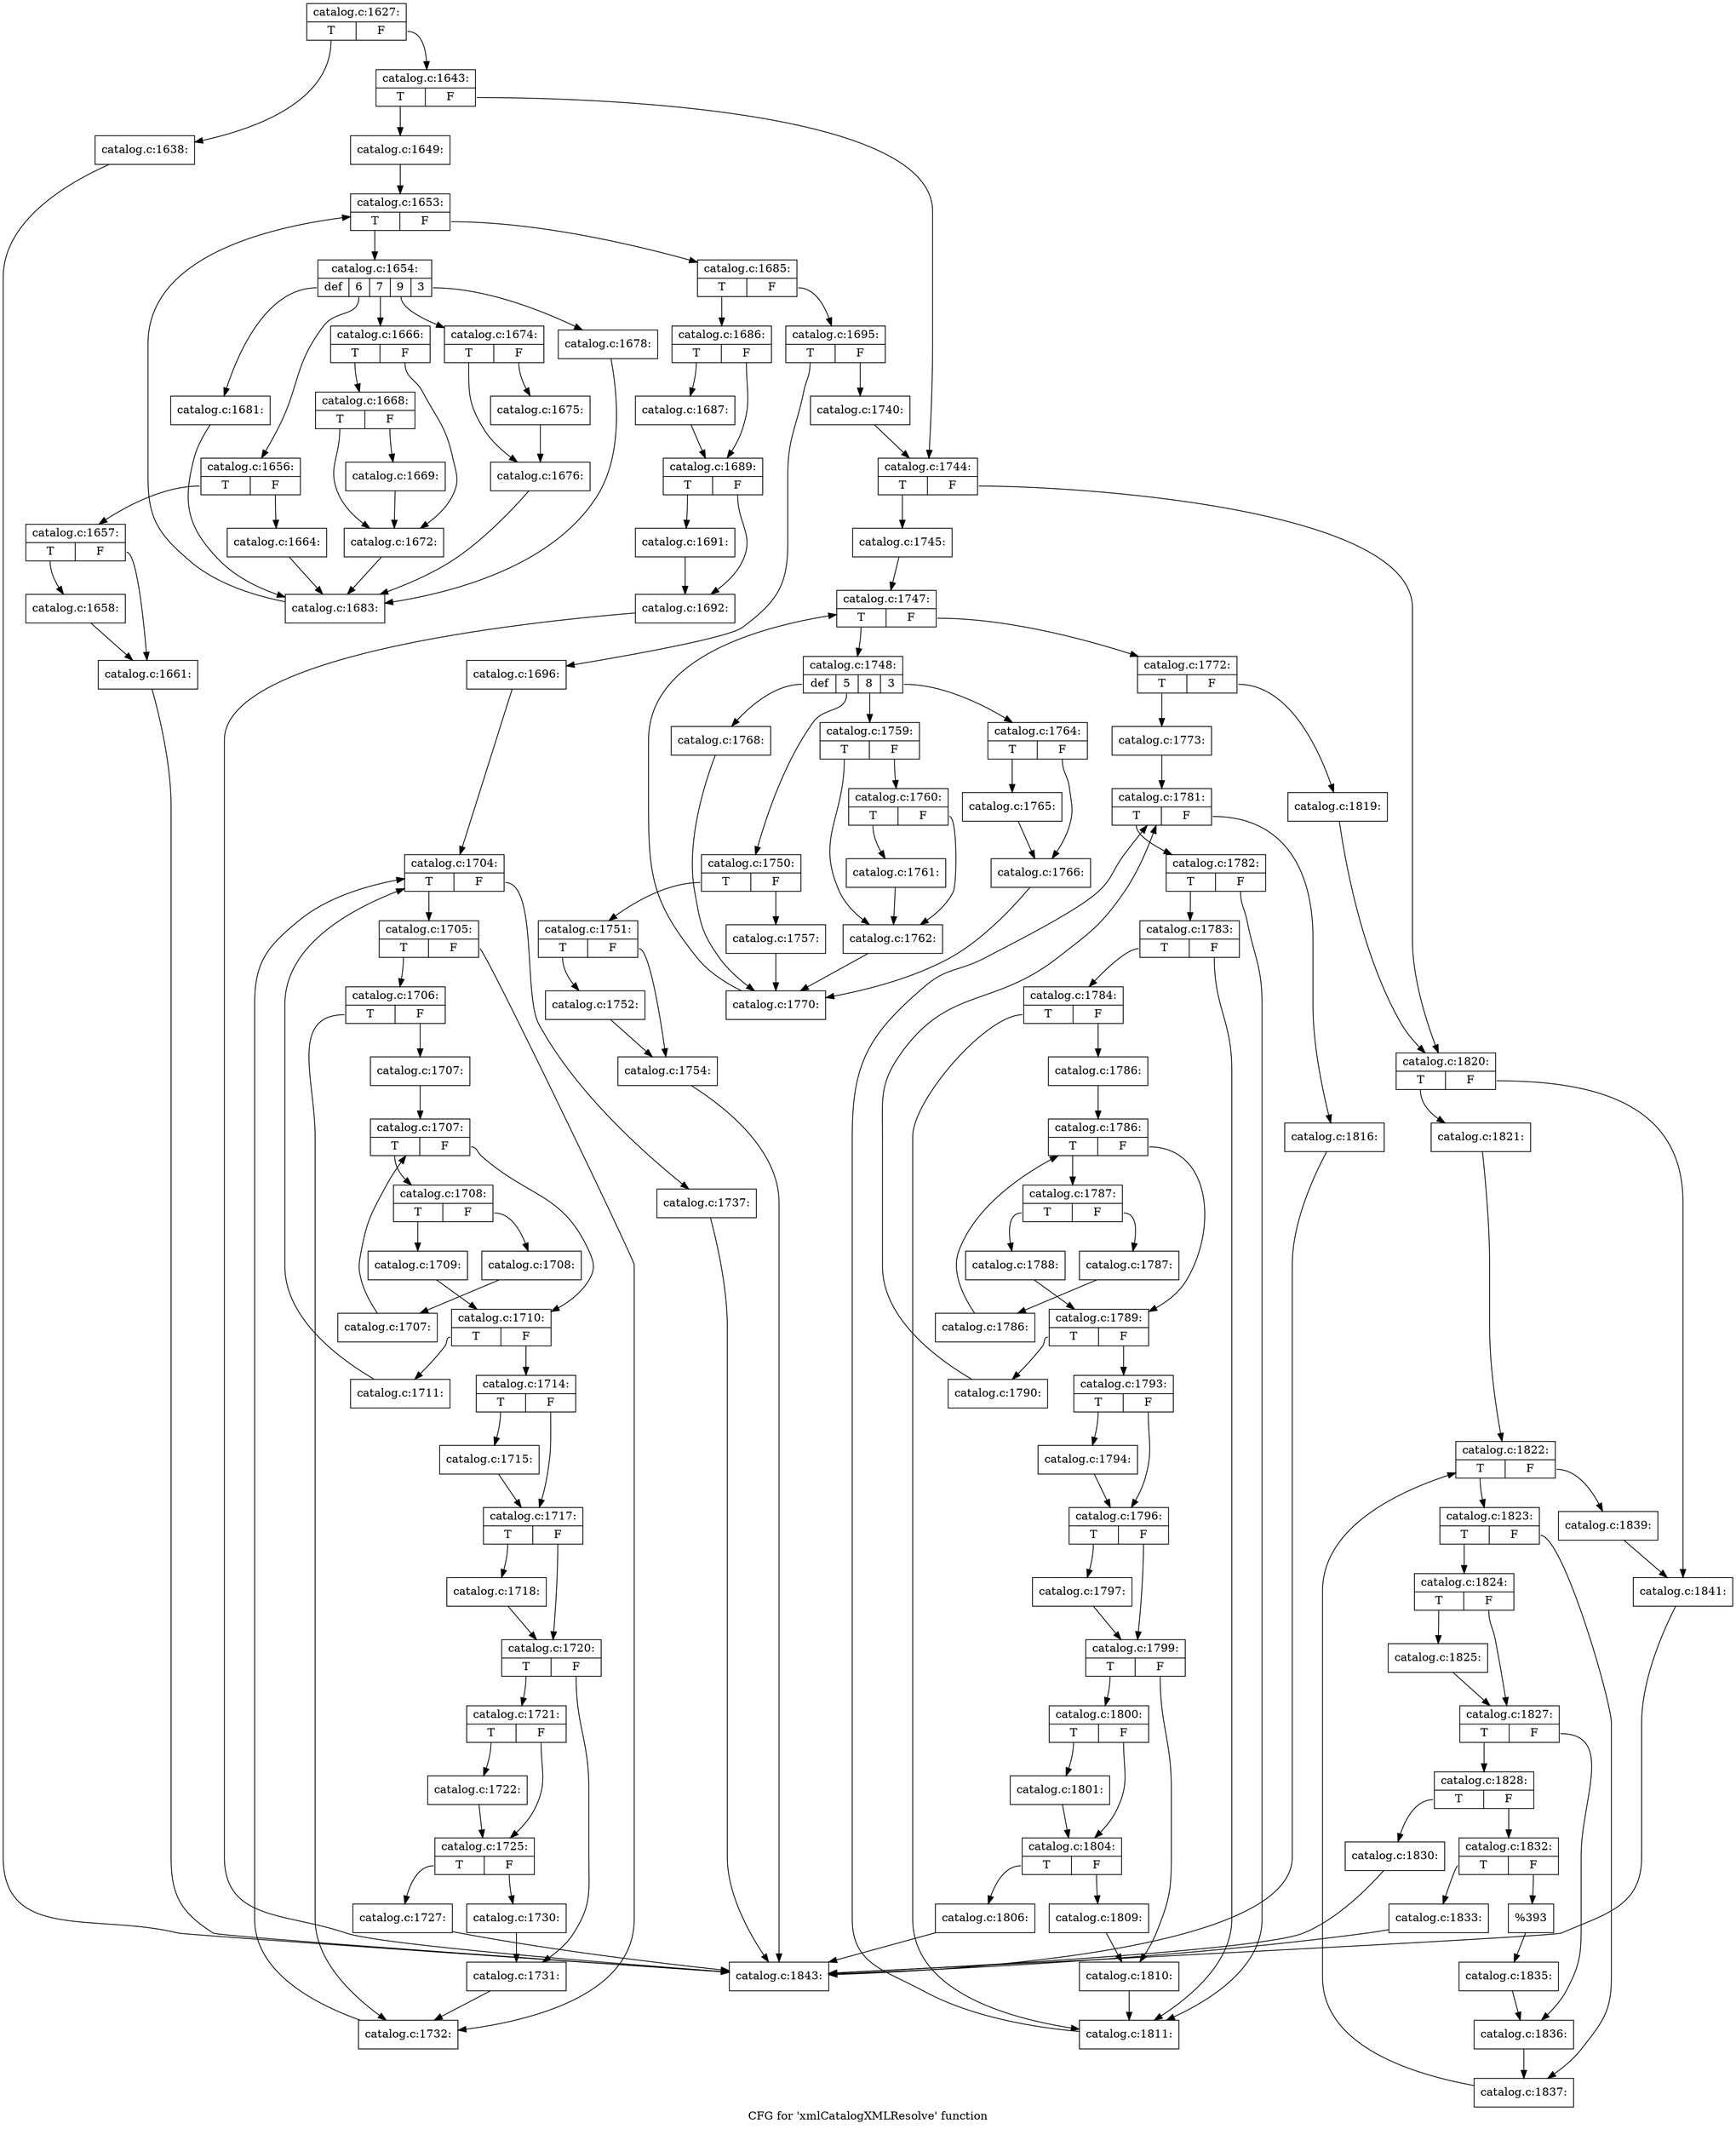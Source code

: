 digraph "CFG for 'xmlCatalogXMLResolve' function" {
	label="CFG for 'xmlCatalogXMLResolve' function";

	Node0x3a1b580 [shape=record,label="{catalog.c:1627:|{<s0>T|<s1>F}}"];
	Node0x3a1b580:s0 -> Node0x3a474c0;
	Node0x3a1b580:s1 -> Node0x3a47510;
	Node0x3a474c0 [shape=record,label="{catalog.c:1638:}"];
	Node0x3a474c0 -> Node0x3a3b990;
	Node0x3a47510 [shape=record,label="{catalog.c:1643:|{<s0>T|<s1>F}}"];
	Node0x3a47510:s0 -> Node0x3a484d0;
	Node0x3a47510:s1 -> Node0x3a48520;
	Node0x3a484d0 [shape=record,label="{catalog.c:1649:}"];
	Node0x3a484d0 -> Node0x3a49430;
	Node0x3a49430 [shape=record,label="{catalog.c:1653:|{<s0>T|<s1>F}}"];
	Node0x3a49430:s0 -> Node0x3a49820;
	Node0x3a49430:s1 -> Node0x3a49650;
	Node0x3a49820 [shape=record,label="{catalog.c:1654:|{<s0>def|<s1>6|<s2>7|<s3>9|<s4>3}}"];
	Node0x3a49820:s0 -> Node0x3a49b20;
	Node0x3a49820:s1 -> Node0x3a49e60;
	Node0x3a49820:s2 -> Node0x3a4b840;
	Node0x3a49820:s3 -> Node0x3a4cfc0;
	Node0x3a49820:s4 -> Node0x3a4daf0;
	Node0x3a49e60 [shape=record,label="{catalog.c:1656:|{<s0>T|<s1>F}}"];
	Node0x3a49e60:s0 -> Node0x3a49f50;
	Node0x3a49e60:s1 -> Node0x3a49fa0;
	Node0x3a49f50 [shape=record,label="{catalog.c:1657:|{<s0>T|<s1>F}}"];
	Node0x3a49f50:s0 -> Node0x3a4a4b0;
	Node0x3a49f50:s1 -> Node0x3a4a500;
	Node0x3a4a4b0 [shape=record,label="{catalog.c:1658:}"];
	Node0x3a4a4b0 -> Node0x3a4a500;
	Node0x3a4a500 [shape=record,label="{catalog.c:1661:}"];
	Node0x3a4a500 -> Node0x3a3b990;
	Node0x3a49fa0 [shape=record,label="{catalog.c:1664:}"];
	Node0x3a49fa0 -> Node0x3a49970;
	Node0x3a4b840 [shape=record,label="{catalog.c:1666:|{<s0>T|<s1>F}}"];
	Node0x3a4b840:s0 -> Node0x3a4c610;
	Node0x3a4b840:s1 -> Node0x3a4c5c0;
	Node0x3a4c610 [shape=record,label="{catalog.c:1668:|{<s0>T|<s1>F}}"];
	Node0x3a4c610:s0 -> Node0x3a4c5c0;
	Node0x3a4c610:s1 -> Node0x3a4c130;
	Node0x3a4c130 [shape=record,label="{catalog.c:1669:}"];
	Node0x3a4c130 -> Node0x3a4c5c0;
	Node0x3a4c5c0 [shape=record,label="{catalog.c:1672:}"];
	Node0x3a4c5c0 -> Node0x3a49970;
	Node0x3a4cfc0 [shape=record,label="{catalog.c:1674:|{<s0>T|<s1>F}}"];
	Node0x3a4cfc0:s0 -> Node0x3a4d0c0;
	Node0x3a4cfc0:s1 -> Node0x3a4d070;
	Node0x3a4d070 [shape=record,label="{catalog.c:1675:}"];
	Node0x3a4d070 -> Node0x3a4d0c0;
	Node0x3a4d0c0 [shape=record,label="{catalog.c:1676:}"];
	Node0x3a4d0c0 -> Node0x3a49970;
	Node0x3a4daf0 [shape=record,label="{catalog.c:1678:}"];
	Node0x3a4daf0 -> Node0x3a49970;
	Node0x3a49b20 [shape=record,label="{catalog.c:1681:}"];
	Node0x3a49b20 -> Node0x3a49970;
	Node0x3a49970 [shape=record,label="{catalog.c:1683:}"];
	Node0x3a49970 -> Node0x3a49430;
	Node0x3a49650 [shape=record,label="{catalog.c:1685:|{<s0>T|<s1>F}}"];
	Node0x3a49650:s0 -> Node0x3a4e210;
	Node0x3a49650:s1 -> Node0x3a4e260;
	Node0x3a4e210 [shape=record,label="{catalog.c:1686:|{<s0>T|<s1>F}}"];
	Node0x3a4e210:s0 -> Node0x3a4e5a0;
	Node0x3a4e210:s1 -> Node0x3a4e5f0;
	Node0x3a4e5a0 [shape=record,label="{catalog.c:1687:}"];
	Node0x3a4e5a0 -> Node0x3a4e5f0;
	Node0x3a4e5f0 [shape=record,label="{catalog.c:1689:|{<s0>T|<s1>F}}"];
	Node0x3a4e5f0:s0 -> Node0x3a4f170;
	Node0x3a4e5f0:s1 -> Node0x3a4f1c0;
	Node0x3a4f170 [shape=record,label="{catalog.c:1691:}"];
	Node0x3a4f170 -> Node0x3a4f1c0;
	Node0x3a4f1c0 [shape=record,label="{catalog.c:1692:}"];
	Node0x3a4f1c0 -> Node0x3a3b990;
	Node0x3a4e260 [shape=record,label="{catalog.c:1695:|{<s0>T|<s1>F}}"];
	Node0x3a4e260:s0 -> Node0x38d47f0;
	Node0x3a4e260:s1 -> Node0x38d4b20;
	Node0x38d47f0 [shape=record,label="{catalog.c:1696:}"];
	Node0x38d47f0 -> Node0x3a51d20;
	Node0x3a51d20 [shape=record,label="{catalog.c:1704:|{<s0>T|<s1>F}}"];
	Node0x3a51d20:s0 -> Node0x3a520d0;
	Node0x3a51d20:s1 -> Node0x3a51f00;
	Node0x3a520d0 [shape=record,label="{catalog.c:1705:|{<s0>T|<s1>F}}"];
	Node0x3a520d0:s0 -> Node0x3a522b0;
	Node0x3a520d0:s1 -> Node0x3a52260;
	Node0x3a522b0 [shape=record,label="{catalog.c:1706:|{<s0>T|<s1>F}}"];
	Node0x3a522b0:s0 -> Node0x3a52260;
	Node0x3a522b0:s1 -> Node0x3a52210;
	Node0x3a52210 [shape=record,label="{catalog.c:1707:}"];
	Node0x3a52210 -> Node0x3a52e10;
	Node0x3a52e10 [shape=record,label="{catalog.c:1707:|{<s0>T|<s1>F}}"];
	Node0x3a52e10:s0 -> Node0x3a53070;
	Node0x3a52e10:s1 -> Node0x3a52cb0;
	Node0x3a53070 [shape=record,label="{catalog.c:1708:|{<s0>T|<s1>F}}"];
	Node0x3a53070:s0 -> Node0x3a53360;
	Node0x3a53070:s1 -> Node0x3a533b0;
	Node0x3a53360 [shape=record,label="{catalog.c:1709:}"];
	Node0x3a53360 -> Node0x3a52cb0;
	Node0x3a533b0 [shape=record,label="{catalog.c:1708:}"];
	Node0x3a533b0 -> Node0x3a53020;
	Node0x3a53020 [shape=record,label="{catalog.c:1707:}"];
	Node0x3a53020 -> Node0x3a52e10;
	Node0x3a52cb0 [shape=record,label="{catalog.c:1710:|{<s0>T|<s1>F}}"];
	Node0x3a52cb0:s0 -> Node0x3a53d10;
	Node0x3a52cb0:s1 -> Node0x3a53d60;
	Node0x3a53d10 [shape=record,label="{catalog.c:1711:}"];
	Node0x3a53d10 -> Node0x3a51d20;
	Node0x3a53d60 [shape=record,label="{catalog.c:1714:|{<s0>T|<s1>F}}"];
	Node0x3a53d60:s0 -> Node0x3a54460;
	Node0x3a53d60:s1 -> Node0x3a544b0;
	Node0x3a54460 [shape=record,label="{catalog.c:1715:}"];
	Node0x3a54460 -> Node0x3a544b0;
	Node0x3a544b0 [shape=record,label="{catalog.c:1717:|{<s0>T|<s1>F}}"];
	Node0x3a544b0:s0 -> Node0x3a54d50;
	Node0x3a544b0:s1 -> Node0x3a54da0;
	Node0x3a54d50 [shape=record,label="{catalog.c:1718:}"];
	Node0x3a54d50 -> Node0x3a54da0;
	Node0x3a54da0 [shape=record,label="{catalog.c:1720:|{<s0>T|<s1>F}}"];
	Node0x3a54da0:s0 -> Node0x3a553f0;
	Node0x3a54da0:s1 -> Node0x3a55440;
	Node0x3a553f0 [shape=record,label="{catalog.c:1721:|{<s0>T|<s1>F}}"];
	Node0x3a553f0:s0 -> Node0x3a558b0;
	Node0x3a553f0:s1 -> Node0x3a55900;
	Node0x3a558b0 [shape=record,label="{catalog.c:1722:}"];
	Node0x3a558b0 -> Node0x3a55900;
	Node0x3a55900 [shape=record,label="{catalog.c:1725:|{<s0>T|<s1>F}}"];
	Node0x3a55900:s0 -> Node0x3a568a0;
	Node0x3a55900:s1 -> Node0x3a568f0;
	Node0x3a568a0 [shape=record,label="{catalog.c:1727:}"];
	Node0x3a568a0 -> Node0x3a3b990;
	Node0x3a568f0 [shape=record,label="{catalog.c:1730:}"];
	Node0x3a568f0 -> Node0x3a55440;
	Node0x3a55440 [shape=record,label="{catalog.c:1731:}"];
	Node0x3a55440 -> Node0x3a52260;
	Node0x3a52260 [shape=record,label="{catalog.c:1732:}"];
	Node0x3a52260 -> Node0x3a51d20;
	Node0x3a51f00 [shape=record,label="{catalog.c:1737:}"];
	Node0x3a51f00 -> Node0x3a3b990;
	Node0x38d4b20 [shape=record,label="{catalog.c:1740:}"];
	Node0x38d4b20 -> Node0x3a48520;
	Node0x3a48520 [shape=record,label="{catalog.c:1744:|{<s0>T|<s1>F}}"];
	Node0x3a48520:s0 -> Node0x3a57c90;
	Node0x3a48520:s1 -> Node0x3a57ce0;
	Node0x3a57c90 [shape=record,label="{catalog.c:1745:}"];
	Node0x3a57c90 -> Node0x3a58250;
	Node0x3a58250 [shape=record,label="{catalog.c:1747:|{<s0>T|<s1>F}}"];
	Node0x3a58250:s0 -> Node0x3a58640;
	Node0x3a58250:s1 -> Node0x3a58470;
	Node0x3a58640 [shape=record,label="{catalog.c:1748:|{<s0>def|<s1>5|<s2>8|<s3>3}}"];
	Node0x3a58640:s0 -> Node0x3a58940;
	Node0x3a58640:s1 -> Node0x3a58c80;
	Node0x3a58640:s2 -> Node0x3a5a390;
	Node0x3a58640:s3 -> Node0x3a5b2b0;
	Node0x3a58c80 [shape=record,label="{catalog.c:1750:|{<s0>T|<s1>F}}"];
	Node0x3a58c80:s0 -> Node0x3a58d70;
	Node0x3a58c80:s1 -> Node0x3a58dc0;
	Node0x3a58d70 [shape=record,label="{catalog.c:1751:|{<s0>T|<s1>F}}"];
	Node0x3a58d70:s0 -> Node0x3a592d0;
	Node0x3a58d70:s1 -> Node0x3a59320;
	Node0x3a592d0 [shape=record,label="{catalog.c:1752:}"];
	Node0x3a592d0 -> Node0x3a59320;
	Node0x3a59320 [shape=record,label="{catalog.c:1754:}"];
	Node0x3a59320 -> Node0x3a3b990;
	Node0x3a58dc0 [shape=record,label="{catalog.c:1757:}"];
	Node0x3a58dc0 -> Node0x3a58790;
	Node0x3a5a390 [shape=record,label="{catalog.c:1759:|{<s0>T|<s1>F}}"];
	Node0x3a5a390:s0 -> Node0x3a5a4d0;
	Node0x3a5a390:s1 -> Node0x3a5a520;
	Node0x3a5a520 [shape=record,label="{catalog.c:1760:|{<s0>T|<s1>F}}"];
	Node0x3a5a520:s0 -> Node0x3a5a480;
	Node0x3a5a520:s1 -> Node0x3a5a4d0;
	Node0x3a5a480 [shape=record,label="{catalog.c:1761:}"];
	Node0x3a5a480 -> Node0x3a5a4d0;
	Node0x3a5a4d0 [shape=record,label="{catalog.c:1762:}"];
	Node0x3a5a4d0 -> Node0x3a58790;
	Node0x3a5b2b0 [shape=record,label="{catalog.c:1764:|{<s0>T|<s1>F}}"];
	Node0x3a5b2b0:s0 -> Node0x3a5b3a0;
	Node0x3a5b2b0:s1 -> Node0x3a5b3f0;
	Node0x3a5b3a0 [shape=record,label="{catalog.c:1765:}"];
	Node0x3a5b3a0 -> Node0x3a5b3f0;
	Node0x3a5b3f0 [shape=record,label="{catalog.c:1766:}"];
	Node0x3a5b3f0 -> Node0x3a58790;
	Node0x3a58940 [shape=record,label="{catalog.c:1768:}"];
	Node0x3a58940 -> Node0x3a58790;
	Node0x3a58790 [shape=record,label="{catalog.c:1770:}"];
	Node0x3a58790 -> Node0x3a58250;
	Node0x3a58470 [shape=record,label="{catalog.c:1772:|{<s0>T|<s1>F}}"];
	Node0x3a58470:s0 -> Node0x39b27e0;
	Node0x3a58470:s1 -> Node0x39b2830;
	Node0x39b27e0 [shape=record,label="{catalog.c:1773:}"];
	Node0x39b27e0 -> Node0x39b3520;
	Node0x39b3520 [shape=record,label="{catalog.c:1781:|{<s0>T|<s1>F}}"];
	Node0x39b3520:s0 -> Node0x39b3910;
	Node0x39b3520:s1 -> Node0x39b3740;
	Node0x39b3910 [shape=record,label="{catalog.c:1782:|{<s0>T|<s1>F}}"];
	Node0x39b3910:s0 -> Node0x39b3bf0;
	Node0x39b3910:s1 -> Node0x39b3b20;
	Node0x39b3bf0 [shape=record,label="{catalog.c:1783:|{<s0>T|<s1>F}}"];
	Node0x39b3bf0:s0 -> Node0x39b3b70;
	Node0x39b3bf0:s1 -> Node0x39b3b20;
	Node0x39b3b70 [shape=record,label="{catalog.c:1784:|{<s0>T|<s1>F}}"];
	Node0x39b3b70:s0 -> Node0x39b3b20;
	Node0x39b3b70:s1 -> Node0x39b3ad0;
	Node0x39b3ad0 [shape=record,label="{catalog.c:1786:}"];
	Node0x39b3ad0 -> Node0x39b4b00;
	Node0x39b4b00 [shape=record,label="{catalog.c:1786:|{<s0>T|<s1>F}}"];
	Node0x39b4b00:s0 -> Node0x39b4de0;
	Node0x39b4b00:s1 -> Node0x39b4960;
	Node0x39b4de0 [shape=record,label="{catalog.c:1787:|{<s0>T|<s1>F}}"];
	Node0x39b4de0:s0 -> Node0x39b5110;
	Node0x39b4de0:s1 -> Node0x39b5160;
	Node0x39b5110 [shape=record,label="{catalog.c:1788:}"];
	Node0x39b5110 -> Node0x39b4960;
	Node0x39b5160 [shape=record,label="{catalog.c:1787:}"];
	Node0x39b5160 -> Node0x39b4d50;
	Node0x39b4d50 [shape=record,label="{catalog.c:1786:}"];
	Node0x39b4d50 -> Node0x39b4b00;
	Node0x39b4960 [shape=record,label="{catalog.c:1789:|{<s0>T|<s1>F}}"];
	Node0x39b4960:s0 -> Node0x39b5b00;
	Node0x39b4960:s1 -> Node0x39b5b50;
	Node0x39b5b00 [shape=record,label="{catalog.c:1790:}"];
	Node0x39b5b00 -> Node0x39b3520;
	Node0x39b5b50 [shape=record,label="{catalog.c:1793:|{<s0>T|<s1>F}}"];
	Node0x39b5b50:s0 -> Node0x39b62d0;
	Node0x39b5b50:s1 -> Node0x39b6320;
	Node0x39b62d0 [shape=record,label="{catalog.c:1794:}"];
	Node0x39b62d0 -> Node0x39b6320;
	Node0x39b6320 [shape=record,label="{catalog.c:1796:|{<s0>T|<s1>F}}"];
	Node0x39b6320:s0 -> Node0x39b6c00;
	Node0x39b6320:s1 -> Node0x39b6c50;
	Node0x39b6c00 [shape=record,label="{catalog.c:1797:}"];
	Node0x39b6c00 -> Node0x39b6c50;
	Node0x39b6c50 [shape=record,label="{catalog.c:1799:|{<s0>T|<s1>F}}"];
	Node0x39b6c50:s0 -> Node0x39b7320;
	Node0x39b6c50:s1 -> Node0x39b7370;
	Node0x39b7320 [shape=record,label="{catalog.c:1800:|{<s0>T|<s1>F}}"];
	Node0x39b7320:s0 -> Node0x39b7860;
	Node0x39b7320:s1 -> Node0x39b78b0;
	Node0x39b7860 [shape=record,label="{catalog.c:1801:}"];
	Node0x39b7860 -> Node0x39b78b0;
	Node0x39b78b0 [shape=record,label="{catalog.c:1804:|{<s0>T|<s1>F}}"];
	Node0x39b78b0:s0 -> Node0x39b85e0;
	Node0x39b78b0:s1 -> Node0x39b8630;
	Node0x39b85e0 [shape=record,label="{catalog.c:1806:}"];
	Node0x39b85e0 -> Node0x3a3b990;
	Node0x39b8630 [shape=record,label="{catalog.c:1809:}"];
	Node0x39b8630 -> Node0x39b7370;
	Node0x39b7370 [shape=record,label="{catalog.c:1810:}"];
	Node0x39b7370 -> Node0x39b3b20;
	Node0x39b3b20 [shape=record,label="{catalog.c:1811:}"];
	Node0x39b3b20 -> Node0x39b3520;
	Node0x39b3740 [shape=record,label="{catalog.c:1816:}"];
	Node0x39b3740 -> Node0x3a3b990;
	Node0x39b2830 [shape=record,label="{catalog.c:1819:}"];
	Node0x39b2830 -> Node0x3a57ce0;
	Node0x3a57ce0 [shape=record,label="{catalog.c:1820:|{<s0>T|<s1>F}}"];
	Node0x3a57ce0:s0 -> Node0x39b99d0;
	Node0x3a57ce0:s1 -> Node0x39b9a20;
	Node0x39b99d0 [shape=record,label="{catalog.c:1821:}"];
	Node0x39b99d0 -> Node0x39b9e20;
	Node0x39b9e20 [shape=record,label="{catalog.c:1822:|{<s0>T|<s1>F}}"];
	Node0x39b9e20:s0 -> Node0x39ba210;
	Node0x39b9e20:s1 -> Node0x39ba040;
	Node0x39ba210 [shape=record,label="{catalog.c:1823:|{<s0>T|<s1>F}}"];
	Node0x39ba210:s0 -> Node0x39ba3d0;
	Node0x39ba210:s1 -> Node0x39ba420;
	Node0x39ba3d0 [shape=record,label="{catalog.c:1824:|{<s0>T|<s1>F}}"];
	Node0x39ba3d0:s0 -> Node0x39ba830;
	Node0x39ba3d0:s1 -> Node0x39ba880;
	Node0x39ba830 [shape=record,label="{catalog.c:1825:}"];
	Node0x39ba830 -> Node0x39ba880;
	Node0x39ba880 [shape=record,label="{catalog.c:1827:|{<s0>T|<s1>F}}"];
	Node0x39ba880:s0 -> Node0x39baef0;
	Node0x39ba880:s1 -> Node0x39baf40;
	Node0x39baef0 [shape=record,label="{catalog.c:1828:|{<s0>T|<s1>F}}"];
	Node0x39baef0:s0 -> Node0x39bb880;
	Node0x39baef0:s1 -> Node0x39bb920;
	Node0x39bb880 [shape=record,label="{catalog.c:1830:}"];
	Node0x39bb880 -> Node0x3a3b990;
	Node0x39bb920 [shape=record,label="{catalog.c:1832:|{<s0>T|<s1>F}}"];
	Node0x39bb920:s0 -> Node0x39bc1a0;
	Node0x39bb920:s1 -> Node0x39bc1f0;
	Node0x39bc1a0 [shape=record,label="{catalog.c:1833:}"];
	Node0x39bc1a0 -> Node0x3a3b990;
	Node0x39bc1f0 [shape=record,label="{%393}"];
	Node0x39bc1f0 -> Node0x39bb8d0;
	Node0x39bb8d0 [shape=record,label="{catalog.c:1835:}"];
	Node0x39bb8d0 -> Node0x39baf40;
	Node0x39baf40 [shape=record,label="{catalog.c:1836:}"];
	Node0x39baf40 -> Node0x39ba420;
	Node0x39ba420 [shape=record,label="{catalog.c:1837:}"];
	Node0x39ba420 -> Node0x39b9e20;
	Node0x39ba040 [shape=record,label="{catalog.c:1839:}"];
	Node0x39ba040 -> Node0x39b9a20;
	Node0x39b9a20 [shape=record,label="{catalog.c:1841:}"];
	Node0x39b9a20 -> Node0x3a3b990;
	Node0x3a3b990 [shape=record,label="{catalog.c:1843:}"];
}
